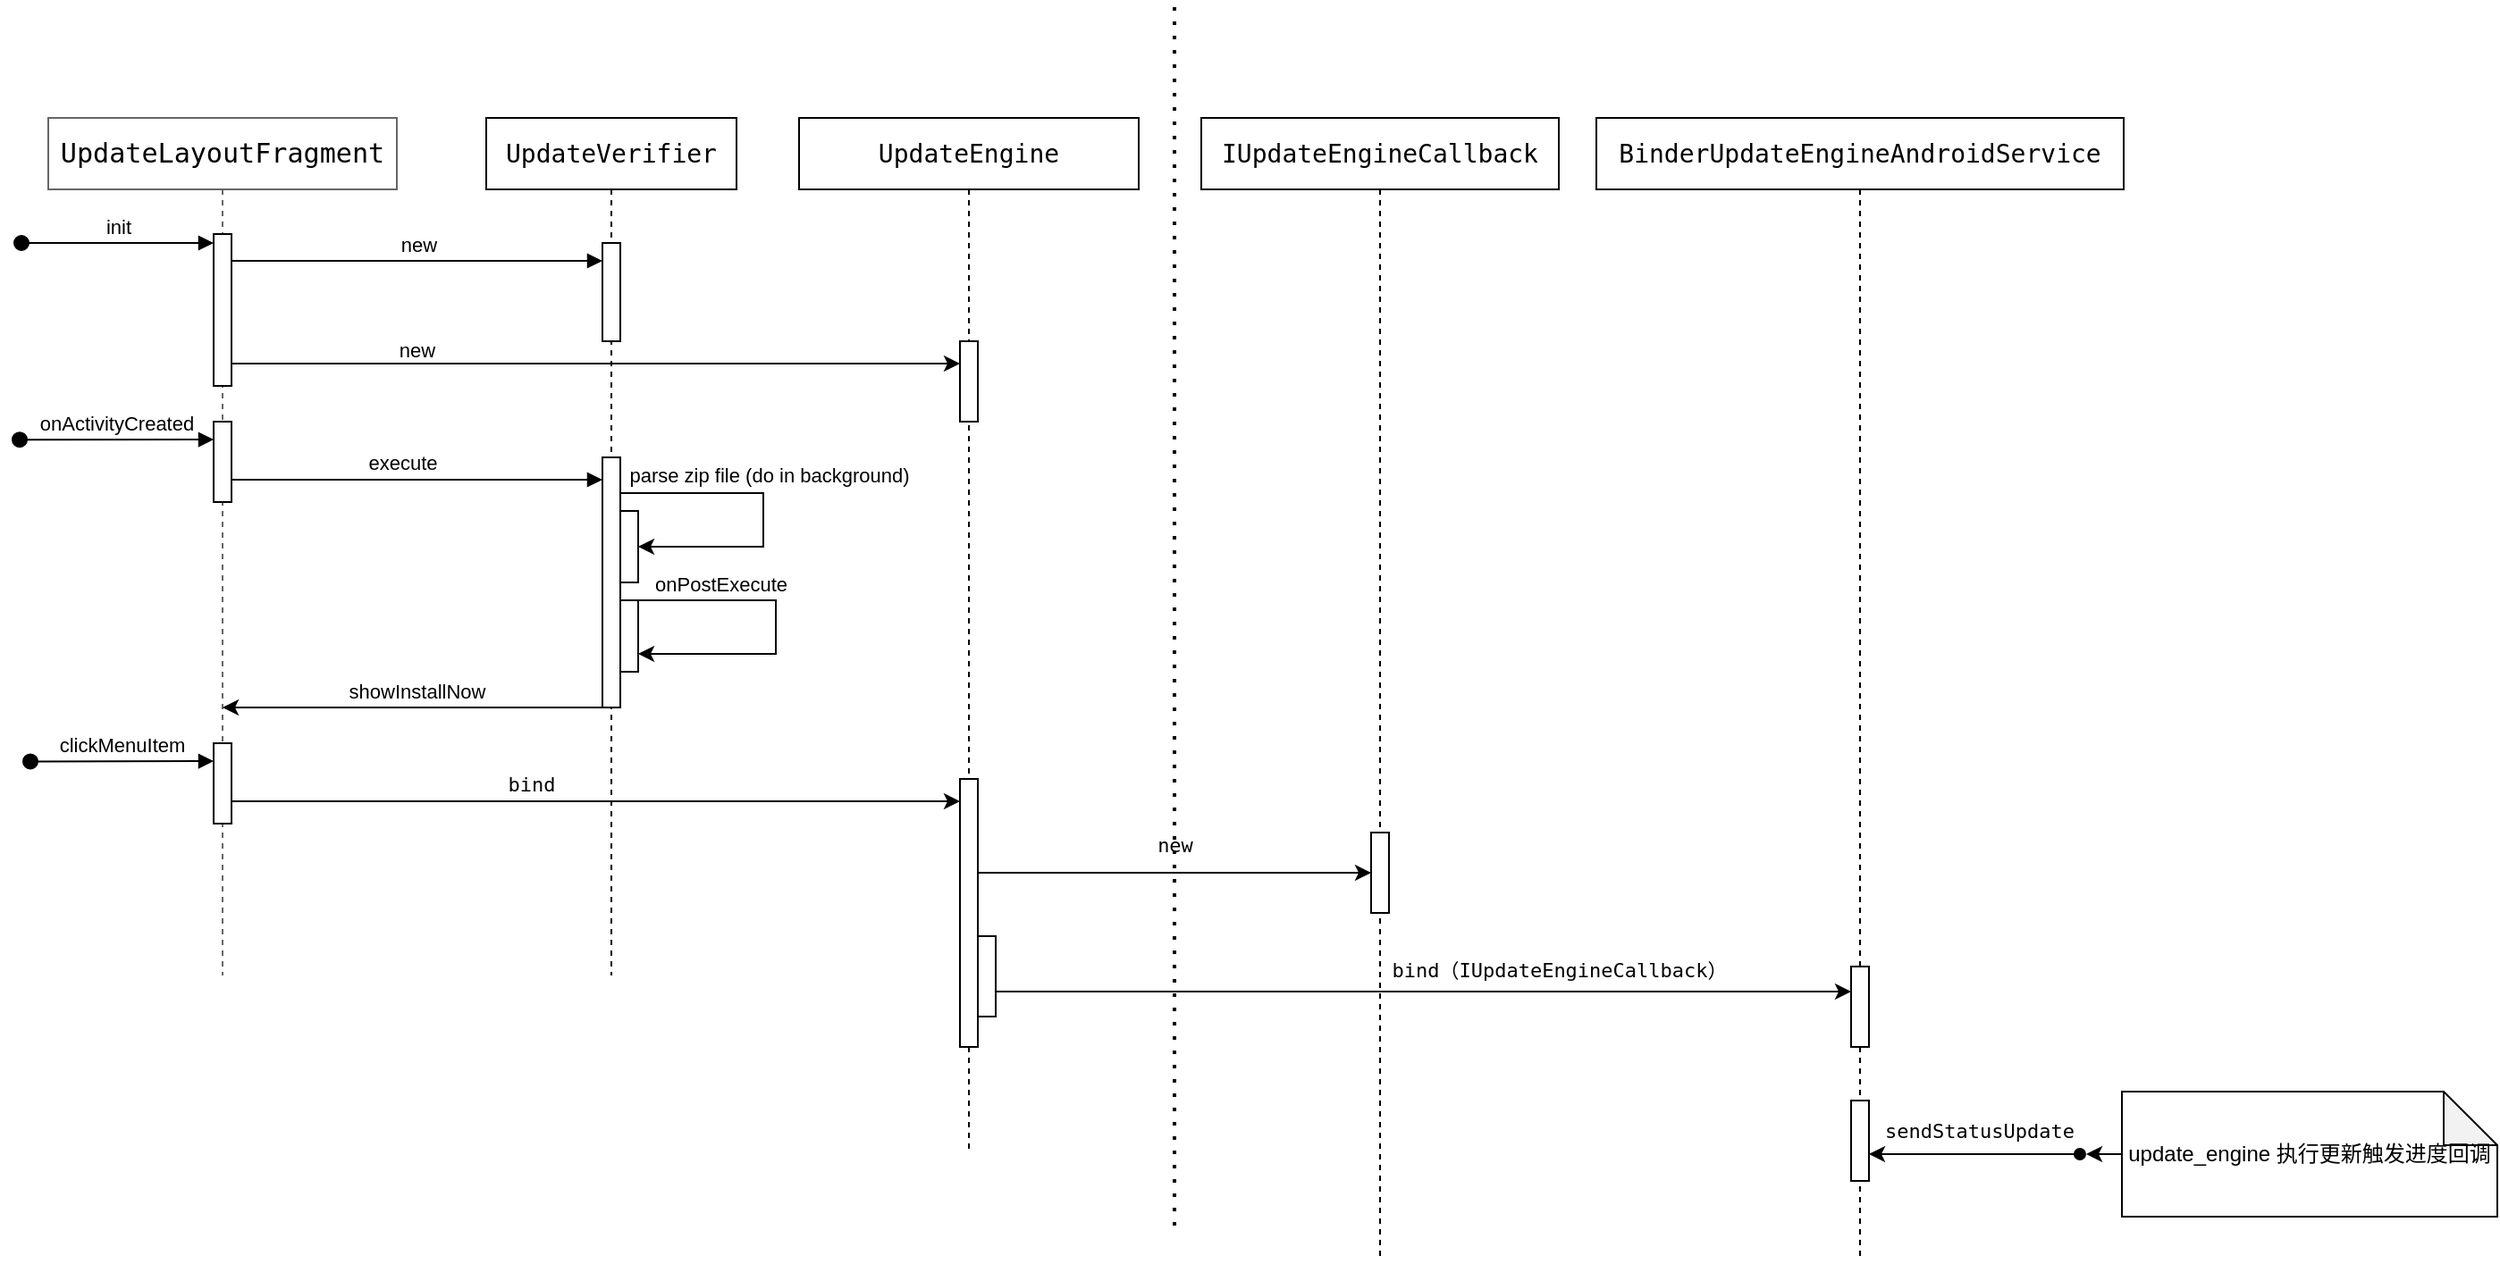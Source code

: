 <mxfile version="21.5.2" type="github">
  <diagram name="Page-1" id="2YBvvXClWsGukQMizWep">
    <mxGraphModel dx="1839" dy="553" grid="1" gridSize="10" guides="1" tooltips="1" connect="1" arrows="1" fold="1" page="1" pageScale="1" pageWidth="850" pageHeight="1100" math="0" shadow="0">
      <root>
        <mxCell id="0" />
        <mxCell id="1" parent="0" />
        <mxCell id="wsWi3bMlTMWLQj8raXSB-1" value="&lt;div style=&quot;font-family: &amp;quot;Source Code Pro&amp;quot;, monospace; font-size: 11.3pt;&quot;&gt;&lt;font style=&quot;&quot; color=&quot;#000000&quot;&gt;UpdateLayoutFragment&lt;/font&gt;&lt;/div&gt;" style="shape=umlLifeline;perimeter=lifelinePerimeter;whiteSpace=wrap;html=1;container=0;dropTarget=0;collapsible=0;recursiveResize=0;outlineConnect=0;portConstraint=eastwest;newEdgeStyle={&quot;edgeStyle&quot;:&quot;elbowEdgeStyle&quot;,&quot;elbow&quot;:&quot;vertical&quot;,&quot;curved&quot;:0,&quot;rounded&quot;:0};fillColor=default;fontColor=#333333;strokeColor=#666666;" vertex="1" parent="1">
          <mxGeometry x="-20" y="70" width="195" height="480" as="geometry" />
        </mxCell>
        <mxCell id="wsWi3bMlTMWLQj8raXSB-2" value="" style="html=1;points=[];perimeter=orthogonalPerimeter;outlineConnect=0;targetShapes=umlLifeline;portConstraint=eastwest;newEdgeStyle={&quot;edgeStyle&quot;:&quot;elbowEdgeStyle&quot;,&quot;elbow&quot;:&quot;vertical&quot;,&quot;curved&quot;:0,&quot;rounded&quot;:0};" vertex="1" parent="wsWi3bMlTMWLQj8raXSB-1">
          <mxGeometry x="92.5" y="65" width="10" height="85" as="geometry" />
        </mxCell>
        <mxCell id="wsWi3bMlTMWLQj8raXSB-3" value="init" style="html=1;verticalAlign=bottom;startArrow=oval;endArrow=block;startSize=8;edgeStyle=elbowEdgeStyle;elbow=vertical;curved=0;rounded=0;" edge="1" parent="wsWi3bMlTMWLQj8raXSB-1" target="wsWi3bMlTMWLQj8raXSB-2">
          <mxGeometry relative="1" as="geometry">
            <mxPoint x="-15" y="70" as="sourcePoint" />
          </mxGeometry>
        </mxCell>
        <mxCell id="wsWi3bMlTMWLQj8raXSB-4" value="" style="html=1;points=[];perimeter=orthogonalPerimeter;outlineConnect=0;targetShapes=umlLifeline;portConstraint=eastwest;newEdgeStyle={&quot;edgeStyle&quot;:&quot;elbowEdgeStyle&quot;,&quot;elbow&quot;:&quot;vertical&quot;,&quot;curved&quot;:0,&quot;rounded&quot;:0};" vertex="1" parent="wsWi3bMlTMWLQj8raXSB-1">
          <mxGeometry x="92.5" y="170" width="10" height="45" as="geometry" />
        </mxCell>
        <mxCell id="wsWi3bMlTMWLQj8raXSB-60" value="" style="html=1;points=[];perimeter=orthogonalPerimeter;outlineConnect=0;targetShapes=umlLifeline;portConstraint=eastwest;newEdgeStyle={&quot;edgeStyle&quot;:&quot;elbowEdgeStyle&quot;,&quot;elbow&quot;:&quot;vertical&quot;,&quot;curved&quot;:0,&quot;rounded&quot;:0};" vertex="1" parent="wsWi3bMlTMWLQj8raXSB-1">
          <mxGeometry x="92.5" y="350" width="10" height="45" as="geometry" />
        </mxCell>
        <mxCell id="wsWi3bMlTMWLQj8raXSB-6" value="&lt;div style=&quot;font-family: &amp;quot;Source Code Pro&amp;quot;, monospace; font-size: 11.3pt;&quot;&gt;&lt;div style=&quot;font-size: 10.5pt;&quot;&gt;UpdateEngine&lt;/div&gt;&lt;/div&gt;" style="shape=umlLifeline;perimeter=lifelinePerimeter;whiteSpace=wrap;html=1;container=0;dropTarget=0;collapsible=0;recursiveResize=0;outlineConnect=0;portConstraint=eastwest;newEdgeStyle={&quot;edgeStyle&quot;:&quot;elbowEdgeStyle&quot;,&quot;elbow&quot;:&quot;vertical&quot;,&quot;curved&quot;:0,&quot;rounded&quot;:0};" vertex="1" parent="1">
          <mxGeometry x="400" y="70" width="190" height="580" as="geometry" />
        </mxCell>
        <mxCell id="wsWi3bMlTMWLQj8raXSB-61" value="" style="html=1;points=[];perimeter=orthogonalPerimeter;outlineConnect=0;targetShapes=umlLifeline;portConstraint=eastwest;newEdgeStyle={&quot;edgeStyle&quot;:&quot;elbowEdgeStyle&quot;,&quot;elbow&quot;:&quot;vertical&quot;,&quot;curved&quot;:0,&quot;rounded&quot;:0};" vertex="1" parent="wsWi3bMlTMWLQj8raXSB-6">
          <mxGeometry x="90" y="370" width="10" height="150" as="geometry" />
        </mxCell>
        <mxCell id="wsWi3bMlTMWLQj8raXSB-64" value="" style="html=1;points=[];perimeter=orthogonalPerimeter;outlineConnect=0;targetShapes=umlLifeline;portConstraint=eastwest;newEdgeStyle={&quot;edgeStyle&quot;:&quot;elbowEdgeStyle&quot;,&quot;elbow&quot;:&quot;vertical&quot;,&quot;curved&quot;:0,&quot;rounded&quot;:0};" vertex="1" parent="wsWi3bMlTMWLQj8raXSB-6">
          <mxGeometry x="90" y="125" width="10" height="45" as="geometry" />
        </mxCell>
        <mxCell id="wsWi3bMlTMWLQj8raXSB-74" value="" style="html=1;points=[];perimeter=orthogonalPerimeter;outlineConnect=0;targetShapes=umlLifeline;portConstraint=eastwest;newEdgeStyle={&quot;edgeStyle&quot;:&quot;elbowEdgeStyle&quot;,&quot;elbow&quot;:&quot;vertical&quot;,&quot;curved&quot;:0,&quot;rounded&quot;:0};" vertex="1" parent="wsWi3bMlTMWLQj8raXSB-6">
          <mxGeometry x="100" y="458" width="10" height="45" as="geometry" />
        </mxCell>
        <mxCell id="wsWi3bMlTMWLQj8raXSB-8" value="new" style="html=1;verticalAlign=bottom;endArrow=block;edgeStyle=elbowEdgeStyle;elbow=vertical;curved=0;rounded=0;" edge="1" parent="1" source="wsWi3bMlTMWLQj8raXSB-2" target="wsWi3bMlTMWLQj8raXSB-7">
          <mxGeometry relative="1" as="geometry">
            <mxPoint x="210" y="160" as="sourcePoint" />
            <Array as="points">
              <mxPoint x="195" y="150" />
            </Array>
          </mxGeometry>
        </mxCell>
        <mxCell id="wsWi3bMlTMWLQj8raXSB-9" value="&lt;div style=&quot;font-family: &amp;quot;Source Code Pro&amp;quot;, monospace; font-size: 11.3pt;&quot;&gt;&lt;div style=&quot;font-size: 11.3pt;&quot;&gt;&lt;div style=&quot;font-size: 10.5pt;&quot;&gt;IUpdateEngineCallback&lt;/div&gt;&lt;/div&gt;&lt;/div&gt;" style="shape=umlLifeline;perimeter=lifelinePerimeter;whiteSpace=wrap;html=1;container=0;dropTarget=0;collapsible=0;recursiveResize=0;outlineConnect=0;portConstraint=eastwest;newEdgeStyle={&quot;edgeStyle&quot;:&quot;elbowEdgeStyle&quot;,&quot;elbow&quot;:&quot;vertical&quot;,&quot;curved&quot;:0,&quot;rounded&quot;:0};" vertex="1" parent="1">
          <mxGeometry x="625" y="70" width="200" height="640" as="geometry" />
        </mxCell>
        <mxCell id="wsWi3bMlTMWLQj8raXSB-10" style="edgeStyle=elbowEdgeStyle;rounded=0;orthogonalLoop=1;jettySize=auto;html=1;elbow=vertical;curved=0;" edge="1" parent="wsWi3bMlTMWLQj8raXSB-9" target="wsWi3bMlTMWLQj8raXSB-9">
          <mxGeometry relative="1" as="geometry">
            <mxPoint x="100" y="250" as="sourcePoint" />
          </mxGeometry>
        </mxCell>
        <mxCell id="wsWi3bMlTMWLQj8raXSB-71" value="" style="html=1;points=[];perimeter=orthogonalPerimeter;outlineConnect=0;targetShapes=umlLifeline;portConstraint=eastwest;newEdgeStyle={&quot;edgeStyle&quot;:&quot;elbowEdgeStyle&quot;,&quot;elbow&quot;:&quot;vertical&quot;,&quot;curved&quot;:0,&quot;rounded&quot;:0};" vertex="1" parent="wsWi3bMlTMWLQj8raXSB-9">
          <mxGeometry x="95" y="400" width="10" height="45" as="geometry" />
        </mxCell>
        <mxCell id="wsWi3bMlTMWLQj8raXSB-12" value="&lt;div style=&quot;font-family: &amp;quot;Source Code Pro&amp;quot;, monospace; font-size: 11.3pt;&quot;&gt;&lt;div style=&quot;font-size: 10.5pt;&quot;&gt;UpdateVerifier&lt;/div&gt;&lt;/div&gt;" style="shape=umlLifeline;perimeter=lifelinePerimeter;whiteSpace=wrap;html=1;container=0;dropTarget=0;collapsible=0;recursiveResize=0;outlineConnect=0;portConstraint=eastwest;newEdgeStyle={&quot;edgeStyle&quot;:&quot;elbowEdgeStyle&quot;,&quot;elbow&quot;:&quot;vertical&quot;,&quot;curved&quot;:0,&quot;rounded&quot;:0};" vertex="1" parent="1">
          <mxGeometry x="225" y="70" width="140" height="480" as="geometry" />
        </mxCell>
        <mxCell id="wsWi3bMlTMWLQj8raXSB-13" value="" style="html=1;points=[];perimeter=orthogonalPerimeter;outlineConnect=0;targetShapes=umlLifeline;portConstraint=eastwest;newEdgeStyle={&quot;edgeStyle&quot;:&quot;elbowEdgeStyle&quot;,&quot;elbow&quot;:&quot;vertical&quot;,&quot;curved&quot;:0,&quot;rounded&quot;:0};" vertex="1" parent="wsWi3bMlTMWLQj8raXSB-12">
          <mxGeometry x="65" y="190" width="10" height="140" as="geometry" />
        </mxCell>
        <mxCell id="wsWi3bMlTMWLQj8raXSB-7" value="" style="html=1;points=[];perimeter=orthogonalPerimeter;outlineConnect=0;targetShapes=umlLifeline;portConstraint=eastwest;newEdgeStyle={&quot;edgeStyle&quot;:&quot;elbowEdgeStyle&quot;,&quot;elbow&quot;:&quot;vertical&quot;,&quot;curved&quot;:0,&quot;rounded&quot;:0};" vertex="1" parent="wsWi3bMlTMWLQj8raXSB-12">
          <mxGeometry x="65" y="70" width="10" height="55" as="geometry" />
        </mxCell>
        <mxCell id="wsWi3bMlTMWLQj8raXSB-41" value="" style="html=1;points=[];perimeter=orthogonalPerimeter;outlineConnect=0;targetShapes=umlLifeline;portConstraint=eastwest;newEdgeStyle={&quot;edgeStyle&quot;:&quot;elbowEdgeStyle&quot;,&quot;elbow&quot;:&quot;vertical&quot;,&quot;curved&quot;:0,&quot;rounded&quot;:0};" vertex="1" parent="wsWi3bMlTMWLQj8raXSB-12">
          <mxGeometry x="75" y="220" width="10" height="40" as="geometry" />
        </mxCell>
        <mxCell id="wsWi3bMlTMWLQj8raXSB-40" value="" style="endArrow=classic;html=1;rounded=0;endFill=1;" edge="1" parent="wsWi3bMlTMWLQj8raXSB-12" source="wsWi3bMlTMWLQj8raXSB-13" target="wsWi3bMlTMWLQj8raXSB-41">
          <mxGeometry width="50" height="50" relative="1" as="geometry">
            <mxPoint x="75.004" y="210" as="sourcePoint" />
            <mxPoint x="155" y="260" as="targetPoint" />
            <Array as="points">
              <mxPoint x="155" y="210" />
              <mxPoint x="155" y="240" />
            </Array>
          </mxGeometry>
        </mxCell>
        <mxCell id="wsWi3bMlTMWLQj8raXSB-45" value="" style="html=1;points=[];perimeter=orthogonalPerimeter;outlineConnect=0;targetShapes=umlLifeline;portConstraint=eastwest;newEdgeStyle={&quot;edgeStyle&quot;:&quot;elbowEdgeStyle&quot;,&quot;elbow&quot;:&quot;vertical&quot;,&quot;curved&quot;:0,&quot;rounded&quot;:0};" vertex="1" parent="wsWi3bMlTMWLQj8raXSB-12">
          <mxGeometry x="75" y="270" width="10" height="40" as="geometry" />
        </mxCell>
        <mxCell id="wsWi3bMlTMWLQj8raXSB-15" value="" style="edgeStyle=elbowEdgeStyle;rounded=0;orthogonalLoop=1;jettySize=auto;html=1;elbow=vertical;curved=0;endArrow=block;endFill=1;" edge="1" parent="1" source="wsWi3bMlTMWLQj8raXSB-4" target="wsWi3bMlTMWLQj8raXSB-13">
          <mxGeometry relative="1" as="geometry" />
        </mxCell>
        <mxCell id="wsWi3bMlTMWLQj8raXSB-16" value="execute" style="edgeLabel;html=1;align=center;verticalAlign=middle;resizable=0;points=[];" vertex="1" connectable="0" parent="wsWi3bMlTMWLQj8raXSB-15">
          <mxGeometry x="-0.181" y="-1" relative="1" as="geometry">
            <mxPoint x="10" y="-11" as="offset" />
          </mxGeometry>
        </mxCell>
        <mxCell id="wsWi3bMlTMWLQj8raXSB-19" value="&lt;div style=&quot;font-family: &amp;quot;Source Code Pro&amp;quot;, monospace; font-size: 11.3pt;&quot;&gt;&lt;div style=&quot;font-size: 11.3pt;&quot;&gt;&lt;div style=&quot;font-size: 10.5pt;&quot;&gt;BinderUpdateEngineAndroidService&lt;/div&gt;&lt;/div&gt;&lt;/div&gt;" style="shape=umlLifeline;perimeter=lifelinePerimeter;whiteSpace=wrap;html=1;container=0;dropTarget=0;collapsible=0;recursiveResize=0;outlineConnect=0;portConstraint=eastwest;newEdgeStyle={&quot;edgeStyle&quot;:&quot;elbowEdgeStyle&quot;,&quot;elbow&quot;:&quot;vertical&quot;,&quot;curved&quot;:0,&quot;rounded&quot;:0};" vertex="1" parent="1">
          <mxGeometry x="846" y="70" width="295" height="640" as="geometry" />
        </mxCell>
        <mxCell id="wsWi3bMlTMWLQj8raXSB-75" value="" style="html=1;points=[];perimeter=orthogonalPerimeter;outlineConnect=0;targetShapes=umlLifeline;portConstraint=eastwest;newEdgeStyle={&quot;edgeStyle&quot;:&quot;elbowEdgeStyle&quot;,&quot;elbow&quot;:&quot;vertical&quot;,&quot;curved&quot;:0,&quot;rounded&quot;:0};" vertex="1" parent="wsWi3bMlTMWLQj8raXSB-19">
          <mxGeometry x="142.5" y="475" width="10" height="45" as="geometry" />
        </mxCell>
        <mxCell id="wsWi3bMlTMWLQj8raXSB-81" value="" style="html=1;points=[];perimeter=orthogonalPerimeter;outlineConnect=0;targetShapes=umlLifeline;portConstraint=eastwest;newEdgeStyle={&quot;edgeStyle&quot;:&quot;elbowEdgeStyle&quot;,&quot;elbow&quot;:&quot;vertical&quot;,&quot;curved&quot;:0,&quot;rounded&quot;:0};" vertex="1" parent="wsWi3bMlTMWLQj8raXSB-19">
          <mxGeometry x="142.5" y="550" width="10" height="45" as="geometry" />
        </mxCell>
        <mxCell id="wsWi3bMlTMWLQj8raXSB-84" style="edgeStyle=orthogonalEdgeStyle;rounded=0;orthogonalLoop=1;jettySize=auto;html=1;" edge="1" parent="1" source="wsWi3bMlTMWLQj8raXSB-31">
          <mxGeometry relative="1" as="geometry">
            <mxPoint x="1120" y="650" as="targetPoint" />
          </mxGeometry>
        </mxCell>
        <mxCell id="wsWi3bMlTMWLQj8raXSB-31" value="update_engine 执行更新触发进度回调" style="shape=note;whiteSpace=wrap;html=1;backgroundOutline=1;darkOpacity=0.05;" vertex="1" parent="1">
          <mxGeometry x="1140" y="615" width="210" height="70" as="geometry" />
        </mxCell>
        <mxCell id="wsWi3bMlTMWLQj8raXSB-38" value="onActivityCreated" style="html=1;verticalAlign=bottom;startArrow=oval;endArrow=block;startSize=8;edgeStyle=elbowEdgeStyle;elbow=vertical;curved=0;rounded=0;" edge="1" parent="1" target="wsWi3bMlTMWLQj8raXSB-4">
          <mxGeometry relative="1" as="geometry">
            <mxPoint x="-36" y="250.1" as="sourcePoint" />
            <mxPoint x="72" y="250.1" as="targetPoint" />
          </mxGeometry>
        </mxCell>
        <mxCell id="wsWi3bMlTMWLQj8raXSB-44" value="parse zip file (do in background)" style="edgeLabel;html=1;align=center;verticalAlign=middle;resizable=0;points=[];" vertex="1" connectable="0" parent="1">
          <mxGeometry x="387" y="269.003" as="geometry">
            <mxPoint x="-4" y="1" as="offset" />
          </mxGeometry>
        </mxCell>
        <mxCell id="wsWi3bMlTMWLQj8raXSB-46" value="" style="endArrow=classic;html=1;rounded=0;endFill=1;" edge="1" parent="1" target="wsWi3bMlTMWLQj8raXSB-45">
          <mxGeometry width="50" height="50" relative="1" as="geometry">
            <mxPoint x="307" y="340" as="sourcePoint" />
            <mxPoint x="317" y="370" as="targetPoint" />
            <Array as="points">
              <mxPoint x="387" y="340" />
              <mxPoint x="387" y="370" />
            </Array>
          </mxGeometry>
        </mxCell>
        <mxCell id="wsWi3bMlTMWLQj8raXSB-47" value="onPostExecute" style="edgeLabel;html=1;align=center;verticalAlign=middle;resizable=0;points=[];" vertex="1" connectable="0" parent="1">
          <mxGeometry x="360" y="330.003" as="geometry">
            <mxPoint x="-4" y="1" as="offset" />
          </mxGeometry>
        </mxCell>
        <mxCell id="wsWi3bMlTMWLQj8raXSB-56" value="showInstallNow" style="edgeLabel;html=1;align=center;verticalAlign=middle;resizable=0;points=[];" vertex="1" connectable="0" parent="1">
          <mxGeometry x="190" y="390.003" as="geometry">
            <mxPoint x="-4" y="1" as="offset" />
          </mxGeometry>
        </mxCell>
        <mxCell id="wsWi3bMlTMWLQj8raXSB-55" value="" style="endArrow=classic;html=1;rounded=0;endFill=1;" edge="1" parent="1" target="wsWi3bMlTMWLQj8raXSB-1" source="wsWi3bMlTMWLQj8raXSB-13">
          <mxGeometry width="50" height="50" relative="1" as="geometry">
            <mxPoint x="307" y="400" as="sourcePoint" />
            <mxPoint x="310" y="430" as="targetPoint" />
            <Array as="points">
              <mxPoint x="260" y="400" />
              <mxPoint x="150" y="400" />
            </Array>
          </mxGeometry>
        </mxCell>
        <mxCell id="wsWi3bMlTMWLQj8raXSB-59" value="clickMenuItem" style="html=1;verticalAlign=bottom;startArrow=oval;endArrow=block;startSize=8;edgeStyle=elbowEdgeStyle;elbow=vertical;curved=0;rounded=0;" edge="1" parent="1" target="wsWi3bMlTMWLQj8raXSB-60">
          <mxGeometry relative="1" as="geometry">
            <mxPoint x="-30" y="430.2" as="sourcePoint" />
            <mxPoint x="70" y="430" as="targetPoint" />
          </mxGeometry>
        </mxCell>
        <mxCell id="wsWi3bMlTMWLQj8raXSB-62" value="" style="edgeStyle=elbowEdgeStyle;rounded=0;orthogonalLoop=1;jettySize=auto;html=1;elbow=vertical;curved=0;" edge="1" parent="1" source="wsWi3bMlTMWLQj8raXSB-60" target="wsWi3bMlTMWLQj8raXSB-61">
          <mxGeometry relative="1" as="geometry" />
        </mxCell>
        <mxCell id="wsWi3bMlTMWLQj8raXSB-63" value="&lt;div style=&quot;font-family: &amp;quot;Source Code Pro&amp;quot;, monospace;&quot;&gt;&lt;font style=&quot;font-size: 11px;&quot;&gt;bind&lt;/font&gt;&lt;/div&gt;" style="edgeLabel;html=1;align=center;verticalAlign=middle;resizable=0;points=[];" vertex="1" connectable="0" parent="1">
          <mxGeometry x="250" y="436.003" as="geometry">
            <mxPoint y="7" as="offset" />
          </mxGeometry>
        </mxCell>
        <mxCell id="wsWi3bMlTMWLQj8raXSB-65" value="" style="edgeStyle=elbowEdgeStyle;rounded=0;orthogonalLoop=1;jettySize=auto;html=1;elbow=vertical;curved=0;" edge="1" parent="1" source="wsWi3bMlTMWLQj8raXSB-2" target="wsWi3bMlTMWLQj8raXSB-64">
          <mxGeometry relative="1" as="geometry" />
        </mxCell>
        <mxCell id="wsWi3bMlTMWLQj8raXSB-69" value="new" style="edgeLabel;html=1;align=center;verticalAlign=middle;resizable=0;points=[];" vertex="1" connectable="0" parent="1">
          <mxGeometry x="184.0" y="275.6" as="geometry">
            <mxPoint x="2" y="-76" as="offset" />
          </mxGeometry>
        </mxCell>
        <mxCell id="wsWi3bMlTMWLQj8raXSB-72" value="" style="edgeStyle=elbowEdgeStyle;rounded=0;orthogonalLoop=1;jettySize=auto;html=1;elbow=vertical;curved=0;" edge="1" parent="1" source="wsWi3bMlTMWLQj8raXSB-61" target="wsWi3bMlTMWLQj8raXSB-71">
          <mxGeometry relative="1" as="geometry" />
        </mxCell>
        <mxCell id="wsWi3bMlTMWLQj8raXSB-73" value="&lt;div style=&quot;font-family: &amp;quot;Source Code Pro&amp;quot;, monospace;&quot;&gt;&lt;font style=&quot;font-size: 11px;&quot;&gt;new&lt;/font&gt;&lt;/div&gt;" style="edgeLabel;html=1;align=center;verticalAlign=middle;resizable=0;points=[];" vertex="1" connectable="0" parent="1">
          <mxGeometry x="610" y="470.003" as="geometry">
            <mxPoint y="7" as="offset" />
          </mxGeometry>
        </mxCell>
        <mxCell id="wsWi3bMlTMWLQj8raXSB-76" value="" style="edgeStyle=elbowEdgeStyle;rounded=0;orthogonalLoop=1;jettySize=auto;html=1;elbow=vertical;curved=0;" edge="1" parent="1" source="wsWi3bMlTMWLQj8raXSB-74" target="wsWi3bMlTMWLQj8raXSB-75">
          <mxGeometry relative="1" as="geometry" />
        </mxCell>
        <mxCell id="wsWi3bMlTMWLQj8raXSB-79" value="" style="endArrow=none;dashed=1;html=1;dashPattern=1 3;strokeWidth=2;rounded=0;" edge="1" parent="1">
          <mxGeometry width="50" height="50" relative="1" as="geometry">
            <mxPoint x="610" y="690" as="sourcePoint" />
            <mxPoint x="610" y="5" as="targetPoint" />
          </mxGeometry>
        </mxCell>
        <mxCell id="wsWi3bMlTMWLQj8raXSB-80" value="&lt;div style=&quot;font-family: &amp;quot;Source Code Pro&amp;quot;, monospace;&quot;&gt;bind（IUpdateEngineCallback）&lt;/div&gt;" style="edgeLabel;html=1;align=center;verticalAlign=middle;resizable=0;points=[];" vertex="1" connectable="0" parent="1">
          <mxGeometry x="825" y="540.003" as="geometry">
            <mxPoint y="7" as="offset" />
          </mxGeometry>
        </mxCell>
        <mxCell id="wsWi3bMlTMWLQj8raXSB-82" value="" style="endArrow=classic;html=1;rounded=0;shadow=0;startArrow=oval;startFill=1;" edge="1" parent="1" target="wsWi3bMlTMWLQj8raXSB-81">
          <mxGeometry width="50" height="50" relative="1" as="geometry">
            <mxPoint x="1116.48" y="650" as="sourcePoint" />
            <mxPoint x="1000.004" y="650" as="targetPoint" />
            <Array as="points">
              <mxPoint x="1116.48" y="650" />
              <mxPoint x="1086.48" y="650" />
            </Array>
          </mxGeometry>
        </mxCell>
        <mxCell id="wsWi3bMlTMWLQj8raXSB-85" value="&lt;div style=&quot;font-family: &amp;quot;Source Code Pro&amp;quot;, monospace;&quot;&gt;sendStatusUpdate&lt;/div&gt;" style="edgeLabel;html=1;align=center;verticalAlign=middle;resizable=0;points=[];" vertex="1" connectable="0" parent="1">
          <mxGeometry x="1060" y="630.003" as="geometry">
            <mxPoint y="7" as="offset" />
          </mxGeometry>
        </mxCell>
      </root>
    </mxGraphModel>
  </diagram>
</mxfile>
